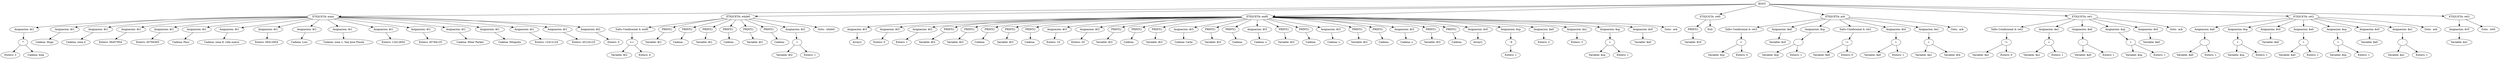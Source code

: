 digraph {
n3594352
n3594352[label="ROOT "] 
 n3594352->n2143892283
n2143892283[label="ETIQUETA: main"] 
 n2143892283->n3580579
n3580579[label="Asignacion: $t1"] 
 n3580579 ->n3580543
n3580543[label=" * "] 
 n3580543->n3580561
n3580561[label="Entero: 3"] 
 n3580543->n3580570
n3580570[label="Cadena: hola"] 
 n2143892283->n3580600
n3580600[label="Asignacion: $t1"] 
 n3580600 ->n3580591
n3580591[label="Cadena: Hugo"] 
 n2143892283->n3580615
n3580615[label="Asignacion: $t1"] 
 n3580615 ->n3580603
n3580603[label="Cadena: zona 4"] 
 n2143892283->n3580636
n3580636[label="Asignacion: $t1"] 
 n3580636 ->n3580618
n3580618[label="Entero: 56457854"] 
 n2143892283->n3580654
n3580654[label="Asignacion: $t1"] 
 n3580654 ->n3580639
n3580639[label="Entero: 45784565"] 
 n2143892283->n2143903041
n2143903041[label="Asignacion: $t1"] 
 n2143903041 ->n2143903014
n2143903014[label="Cadena: Paco"] 
 n2143892283->n3591205
n3591205[label="Asignacion: $t1"] 
 n3591205 ->n2143903002
n2143903002[label="Cadena: zona 8, villa nueva"] 
 n2143892283->n2143892448
n2143892448[label="Asignacion: $t1"] 
 n2143892448 ->n3591208
n3591208[label="Entero: 56412854"] 
 n2143892283->n2143892406
n2143892406[label="Asignacion: $t1"] 
 n2143892406 ->n2143892436
n2143892436[label="Cadena: Luis"] 
 n2143892283->n2143892391
n2143892391[label="Asignacion: $t1"] 
 n2143892391 ->n2143892409
n2143892409[label="Cadena: zona 1, San Jose Pinula "] 
 n2143892283->n2143892373
n2143892373[label="Asignacion: $t1"] 
 n2143892373 ->n2143892394
n2143892394[label="Entero: 12412854"] 
 n2143892283->n2143892355
n2143892355[label="Asignacion: $t1"] 
 n2143892355 ->n2143892376
n2143892376[label="Entero: 45784125"] 
 n2143892283->n2143892340
n2143892340[label="Asignacion: $t1"] 
 n2143892340 ->n3591250
n3591250[label="Cadena: Peter Parker"] 
 n2143892283->n2143892325
n2143892325[label="Asignacion: $t1"] 
 n2143892325 ->n2143892343
n2143892343[label="Cadena: Petapolis"] 
 n2143892283->n2143892307
n2143892307[label="Asignacion: $t1"] 
 n2143892307 ->n2143892328
n2143892328[label="Entero: 12412124"] 
 n2143892283->n2143892289
n2143892289[label="Asignacion: $t1"] 
 n2143892289 ->n2143892310
n2143892310[label="Entero: 45124125"] 
 n2143892283->n3591367
n3591367[label="Asignacion: $t2"] 
 n3591367 ->n2143892292
n2143892292[label="Entero: 0"] 
 n3594352->n2143890683
n2143890683[label="ETIQUETA: while0"] 
 n2143890683->n3591385
n3591385[label="Salto Condicional A: end0"] 
 n3591385 ->n3591337
n3591337[label=" >= "] 
 n3591337->n3591364
n3591364[label="Variable: $t2"] 
 n3591337->n2143903092
n2143903092[label="Entero: 4"] 
 n2143890683->n3591376
n3591376[label="PRINT()"] 
 n3591376->n2143892250
n2143892250[label="Variable: $t1"] 
 n2143890683->n3591373
n3591373[label="PRINT()"] 
 n3591373->n3591316
n3591316[label="Cadena: ,"] 
 n2143890683->n3591397
n3591397[label="PRINT()"] 
 n3591397->n2143892232
n2143892232[label="Variable: $t1"] 
 n2143890683->n3591400
n3591400[label="PRINT()"] 
 n3591400->n2143892247
n2143892247[label="Cadena: ,"] 
 n2143890683->n3591415
n3591415[label="PRINT()"] 
 n3591415->n3592970
n3592970[label="Variable: $t1"] 
 n2143890683->n3591418
n3591418[label="PRINT()"] 
 n3591418->n2143892229
n2143892229[label="Cadena: \n"] 
 n2143890683->n3592988
n3592988[label="Asignacion: $t2"] 
 n3592988 ->n2143890671
n2143890671[label=" + "] 
 n2143890671->n3592976
n3592976[label="Variable: $t2"] 
 n2143890671->n2143890677
n2143890677[label="Entero: 1"] 
 n2143890683->n3592979
n3592979[label="Goto:  while0"] 
 n3594352->n3593560
n3593560[label="ETIQUETA: end0"] 
 n3593560->n3593003
n3593003[label="Asignacion: $t3"] 
 n3593003 ->n3593000
n3593000[label="Array()"] 
 n3593560->n3593018
n3593018[label="Asignacion: $t3"] 
 n3593018 ->n2143890641
n2143890641[label="Entero: 0"] 
 n3593560->n3593030
n3593030[label="Asignacion: $t3"] 
 n3593030 ->n3593015
n3593015[label="Entero: 1"] 
 n3593560->n3593024
n3593024[label="PRINT()"] 
 n3593024->n3591370
n3591370[label="Variable: $t3"] 
 n3593560->n2143890611
n2143890611[label="PRINT()"] 
 n2143890611->n3593042
n3593042[label="Variable: $t3"] 
 n3593560->n2143890623
n2143890623[label="PRINT()"] 
 n2143890623->n2143890614
n2143890614[label="Cadena: \n"] 
 n3593560->n2143890602
n2143890602[label="PRINT()"] 
 n2143890602->n3593057
n3593057[label="Variable: $t3"] 
 n3593560->n3593051
n3593051[label="PRINT()"] 
 n3593051->n2143890596
n2143890596[label="Cadena: \n"] 
 n3593560->n3593081
n3593081[label="Asignacion: $t3"] 
 n3593081 ->n2143890620
n2143890620[label="Entero: 10"] 
 n3593560->n3593096
n3593096[label="Asignacion: $t3"] 
 n3593096 ->n3593072
n3593072[label="Entero: 20"] 
 n3593560->n2143890563
n2143890563[label="PRINT()"] 
 n2143890563->n2143890536
n2143890536[label="Variable: $t3"] 
 n3593560->n2143890548
n2143890548[label="PRINT()"] 
 n2143890548->n2143890575
n2143890575[label="Cadena: \n"] 
 n3593560->n3593111
n3593111[label="PRINT()"] 
 n3593111->n2143890518
n2143890518[label="Variable: $t3"] 
 n3593560->n3593138
n3593138[label="Asignacion: $t3"] 
 n3593138 ->n2143890524
n2143890524[label="Cadena: Carla"] 
 n3593560->n3593132
n3593132[label="PRINT()"] 
 n3593132->n2143890515
n2143890515[label="Variable: $t3"] 
 n3593560->n2143890503
n2143890503[label="PRINT()"] 
 n2143890503->n3593114
n3593114[label="Cadena: \n"] 
 n3593560->n3593168
n3593168[label="Asignacion: $t3"] 
 n3593168 ->n3593135
n3593135[label="Cadena: o"] 
 n3593560->n2143890488
n2143890488[label="PRINT()"] 
 n2143890488->n3593165
n3593165[label="Variable: $t3"] 
 n3593560->n2143890473
n2143890473[label="PRINT()"] 
 n2143890473->n2143890500
n2143890500[label="Cadena: \n"] 
 n3593560->n3593198
n3593198[label="Asignacion: $t3"] 
 n3593198 ->n3593159
n3593159[label="Cadena: s"] 
 n3593560->n2143890458
n2143890458[label="PRINT()"] 
 n2143890458->n3593195
n3593195[label="Variable: $t3"] 
 n3593560->n2143890443
n2143890443[label="PRINT()"] 
 n2143890443->n2143890470
n2143890470[label="Cadena: \n"] 
 n3593560->n2143890162
n2143890162[label="Asignacion: $t3"] 
 n2143890162 ->n3593189
n3593189[label="Cadena: s"] 
 n3593560->n3593479
n3593479[label="PRINT()"] 
 n3593479->n2143890165
n2143890165[label="Variable: $t3"] 
 n3593560->n3593494
n3593494[label="PRINT()"] 
 n3593494->n2143890440
n2143890440[label="Cadena: \n"] 
 n3593560->n2143890153
n2143890153[label="Asignacion: $s0"] 
 n2143890153 ->n2143890156
n2143890156[label="Array()"] 
 n3593560->n3593515
n3593515[label="Asignacion: $sp"] 
 n3593515 ->n2143890138
n2143890138[label=" - E "] 
 n2143890138->n3593512
n3593512[label="Entero: 1"] 
 n3593560->n3593530
n3593530[label="Asignacion: $a0"] 
 n3593530 ->n2143890126
n2143890126[label="Entero: 2"] 
 n3593560->n3593539
n3593539[label="Asignacion: $a1"] 
 n3593539 ->n2143890123
n2143890123[label="Entero: 3"] 
 n3593560->n2143890099
n2143890099[label="Asignacion: $sp"] 
 n2143890099 ->n2143890105
n2143890105[label=" + "] 
 n2143890105->n2143890114
n2143890114[label="Variable: $sp"] 
 n2143890105->n3593536
n3593536[label="Entero: 1"] 
 n3593560->n3593566
n3593566[label="Asignacion: $s0"] 
 n3593566 ->n3593557
n3593557[label="Variable: $a0"] 
 n3593560->n3593527
n3593527[label="Goto:  ack"] 
 n3594352->n2143890662
n2143890662[label="ETIQUETA: ret0"] 
 n2143890662->n2143890069
n2143890069[label="PRINT()"] 
 n2143890069->n3593575
n3593575[label="Variable: $v0"] 
 n2143890662->n3593584
n3593584[label="Exit"] 
 n3594352->n2143890006
n2143890006[label="ETIQUETA: ack"] 
 n2143890006->n2143890051
n2143890051[label="Salto Condicional A: ret3"] 
 n2143890051 ->n2143890072
n2143890072[label=" < "] 
 n2143890072->n2143890063
n2143890063[label="Variable: $sp"] 
 n2143890072->n2143890078
n2143890078[label="Entero: 0"] 
 n2143890006->n2143890045
n2143890045[label="Asignacion: $a0"] 
 n2143890045 ->n2143890048
n2143890048[label="Variable: $s0"] 
 n2143890006->n3593617
n3593617[label="Asignacion: $sp"] 
 n3593617 ->n3593611
n3593611[label=" - "] 
 n3593611->n3593593
n3593593[label="Variable: $sp"] 
 n3593611->n3593608
n3593608[label="Entero: 1"] 
 n2143890006->n3593629
n3593629[label="Salto Condicional A: ret1"] 
 n3593629 ->n3593626
n3593626[label=" != "] 
 n3593626->n3593587
n3593587[label="Variable: $a0"] 
 n3593626->n2143890033
n2143890033[label="Entero: 0"] 
 n2143890006->n3593644
n3593644[label="Asignacion: $t4"] 
 n3593644 ->n2143890021
n2143890021[label=" + "] 
 n2143890021->n2143890018
n2143890018[label="Variable: $a0"] 
 n2143890021->n3593596
n3593596[label="Entero: 1"] 
 n2143890006->n3593659
n3593659[label="Asignacion: $a1"] 
 n3593659 ->n3593653
n3593653[label=" + "] 
 n3593653->n2143889997
n2143889997[label="Variable: $a1"] 
 n3593653->n2143890003
n2143890003[label="Variable: $t4"] 
 n2143890006->n2143890030
n2143890030[label="Goto:  ack"] 
 n3594352->n2143889928
n2143889928[label="ETIQUETA: ret1"] 
 n2143889928->n2143889964
n2143889964[label="Salto Condicional A: ret2"] 
 n2143889964 ->n2143889982
n2143889982[label=" != "] 
 n2143889982->n2143889979
n2143889979[label="Variable: $a1"] 
 n2143889982->n3593563
n3593563[label="Entero: 0"] 
 n2143889928->n3593692
n3593692[label="Asignacion: $a1"] 
 n3593692 ->n3593680
n3593680[label=" + "] 
 n3593680->n3593677
n3593677[label="Variable: $a1"] 
 n3593680->n2143889973
n2143889973[label="Entero: 1"] 
 n2143889928->n3593707
n3593707[label="Asignacion: $a0"] 
 n3593707 ->n3593701
n3593701[label=" - "] 
 n3593701->n2143889949
n2143889949[label="Variable: $a0"] 
 n3593701->n2143889955
n2143889955[label="Entero: 1"] 
 n2143889928->n3593722
n3593722[label="Asignacion: $sp"] 
 n3593722 ->n3593716
n3593716[label=" + "] 
 n3593716->n2143889934
n2143889934[label="Variable: $sp"] 
 n3593716->n2143889940
n2143889940[label="Entero: 1"] 
 n2143889928->n3594253
n3594253[label="Asignacion: $s0"] 
 n3594253 ->n3594244
n3594244[label="Variable: $a0"] 
 n2143889928->n2143889943
n2143889943[label="Goto:  ack"] 
 n3594352->n2143889301
n2143889301[label="ETIQUETA: ret2"] 
 n2143889301->n2143889385
n2143889385[label="Asignacion: $a0"] 
 n2143889385 ->n3594259
n3594259[label=" - "] 
 n3594259->n2143889388
n2143889388[label="Variable: $a0"] 
 n3594259->n3594250
n3594250[label="Entero: 1"] 
 n2143889301->n2143889364
n2143889364[label="Asignacion: $sp"] 
 n2143889364 ->n2143889367
n2143889367[label=" + "] 
 n2143889367->n2143889373
n2143889373[label="Variable: $sp"] 
 n2143889367->n3594268
n3594268[label="Entero: 1"] 
 n2143889301->n3594301
n3594301[label="Asignacion: $s0"] 
 n3594301 ->n3594292
n3594292[label="Variable: $a0"] 
 n2143889301->n2143889337
n2143889337[label="Asignacion: $a0"] 
 n2143889337 ->n2143889340
n2143889340[label=" + "] 
 n2143889340->n3594298
n3594298[label="Variable: $a0"] 
 n2143889340->n3594295
n3594295[label="Entero: 1"] 
 n2143889301->n2143889322
n2143889322[label="Asignacion: $sp"] 
 n2143889322 ->n2143889328
n2143889328[label=" + "] 
 n2143889328->n3594319
n3594319[label="Variable: $sp"] 
 n2143889328->n3594313
n3594313[label="Entero: 1"] 
 n2143889301->n3594343
n3594343[label="Asignacion: $s0"] 
 n3594343 ->n3594334
n3594334[label="Variable: $a0"] 
 n2143889301->n2143889295
n2143889295[label="Asignacion: $a1"] 
 n2143889295 ->n2143889298
n2143889298[label=" - "] 
 n2143889298->n3594340
n3594340[label="Variable: $a1"] 
 n2143889298->n3594337
n3594337[label="Entero: 1"] 
 n2143889301->n3594325
n3594325[label="Goto:  ack"] 
 n3594352->n2143889277
n2143889277[label="ETIQUETA: ret3"] 
 n2143889277->n3594373
n3594373[label="Asignacion: $v0"] 
 n3594373 ->n3594367
n3594367[label="Variable: $a1"] 
 n2143889277->n2143889271
n2143889271[label="Goto:  ret0"] 
 
}
